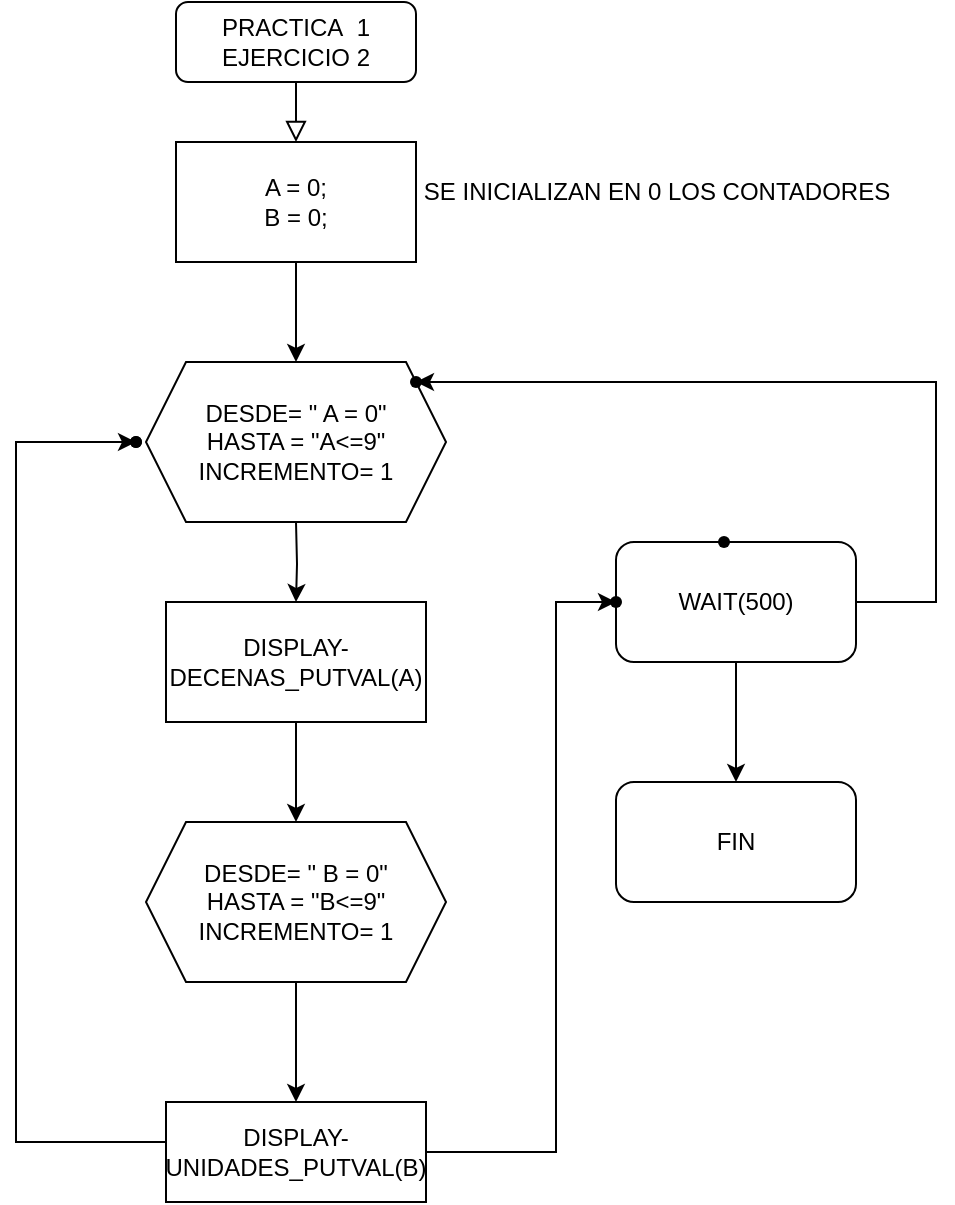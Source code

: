 <mxfile version="20.3.0" type="github">
  <diagram id="C5RBs43oDa-KdzZeNtuy" name="Page-1">
    <mxGraphModel dx="1583" dy="563" grid="1" gridSize="10" guides="1" tooltips="1" connect="1" arrows="1" fold="1" page="1" pageScale="1" pageWidth="827" pageHeight="1169" math="0" shadow="0">
      <root>
        <mxCell id="WIyWlLk6GJQsqaUBKTNV-0" />
        <mxCell id="WIyWlLk6GJQsqaUBKTNV-1" parent="WIyWlLk6GJQsqaUBKTNV-0" />
        <mxCell id="WIyWlLk6GJQsqaUBKTNV-2" value="" style="rounded=0;html=1;jettySize=auto;orthogonalLoop=1;fontSize=11;endArrow=block;endFill=0;endSize=8;strokeWidth=1;shadow=0;labelBackgroundColor=none;edgeStyle=orthogonalEdgeStyle;" parent="WIyWlLk6GJQsqaUBKTNV-1" source="WIyWlLk6GJQsqaUBKTNV-3" edge="1">
          <mxGeometry relative="1" as="geometry">
            <mxPoint x="220" y="130" as="targetPoint" />
          </mxGeometry>
        </mxCell>
        <mxCell id="WIyWlLk6GJQsqaUBKTNV-3" value="PRACTICA&amp;nbsp; 1&lt;br&gt;EJERCICIO 2" style="rounded=1;whiteSpace=wrap;html=1;fontSize=12;glass=0;strokeWidth=1;shadow=0;" parent="WIyWlLk6GJQsqaUBKTNV-1" vertex="1">
          <mxGeometry x="160" y="60" width="120" height="40" as="geometry" />
        </mxCell>
        <mxCell id="qU3WKGa9yfcmntBesCyl-0" value="DESDE= &quot; A = 0&quot;&lt;br&gt;&amp;nbsp;HASTA = &quot;A&amp;lt;=9&quot;&lt;span style=&quot;white-space: pre;&quot;&gt;	&lt;/span&gt;&lt;br&gt;INCREMENTO= 1" style="shape=hexagon;perimeter=hexagonPerimeter2;whiteSpace=wrap;html=1;fixedSize=1;" vertex="1" parent="WIyWlLk6GJQsqaUBKTNV-1">
          <mxGeometry x="145" y="240" width="150" height="80" as="geometry" />
        </mxCell>
        <mxCell id="qU3WKGa9yfcmntBesCyl-7" value="" style="edgeStyle=orthogonalEdgeStyle;rounded=0;orthogonalLoop=1;jettySize=auto;html=1;" edge="1" parent="WIyWlLk6GJQsqaUBKTNV-1" source="qU3WKGa9yfcmntBesCyl-4" target="qU3WKGa9yfcmntBesCyl-0">
          <mxGeometry relative="1" as="geometry" />
        </mxCell>
        <mxCell id="qU3WKGa9yfcmntBesCyl-4" value="A = 0;&lt;br&gt;B = 0;" style="rounded=0;whiteSpace=wrap;html=1;" vertex="1" parent="WIyWlLk6GJQsqaUBKTNV-1">
          <mxGeometry x="160" y="130" width="120" height="60" as="geometry" />
        </mxCell>
        <mxCell id="qU3WKGa9yfcmntBesCyl-5" value="SE INICIALIZAN EN 0 LOS CONTADORES" style="text;html=1;align=center;verticalAlign=middle;resizable=0;points=[];autosize=1;strokeColor=none;fillColor=none;" vertex="1" parent="WIyWlLk6GJQsqaUBKTNV-1">
          <mxGeometry x="275" y="140" width="250" height="30" as="geometry" />
        </mxCell>
        <mxCell id="qU3WKGa9yfcmntBesCyl-25" value="" style="edgeStyle=orthogonalEdgeStyle;rounded=0;orthogonalLoop=1;jettySize=auto;html=1;" edge="1" parent="WIyWlLk6GJQsqaUBKTNV-1" target="qU3WKGa9yfcmntBesCyl-24">
          <mxGeometry relative="1" as="geometry">
            <mxPoint x="500" y="360" as="sourcePoint" />
            <Array as="points">
              <mxPoint x="540" y="360" />
              <mxPoint x="540" y="250" />
            </Array>
          </mxGeometry>
        </mxCell>
        <mxCell id="qU3WKGa9yfcmntBesCyl-24" value="" style="shape=waypoint;sketch=0;size=6;pointerEvents=1;points=[];fillColor=default;resizable=0;rotatable=0;perimeter=centerPerimeter;snapToPoint=1;rounded=1;" vertex="1" parent="WIyWlLk6GJQsqaUBKTNV-1">
          <mxGeometry x="260" y="230" width="40" height="40" as="geometry" />
        </mxCell>
        <mxCell id="qU3WKGa9yfcmntBesCyl-26" value="" style="edgeStyle=orthogonalEdgeStyle;rounded=0;orthogonalLoop=1;jettySize=auto;html=1;" edge="1" parent="WIyWlLk6GJQsqaUBKTNV-1" target="qU3WKGa9yfcmntBesCyl-29">
          <mxGeometry relative="1" as="geometry">
            <mxPoint x="220.0" y="320" as="sourcePoint" />
          </mxGeometry>
        </mxCell>
        <mxCell id="qU3WKGa9yfcmntBesCyl-28" value="" style="edgeStyle=orthogonalEdgeStyle;rounded=0;orthogonalLoop=1;jettySize=auto;html=1;" edge="1" parent="WIyWlLk6GJQsqaUBKTNV-1" source="qU3WKGa9yfcmntBesCyl-29" target="qU3WKGa9yfcmntBesCyl-32">
          <mxGeometry relative="1" as="geometry" />
        </mxCell>
        <mxCell id="qU3WKGa9yfcmntBesCyl-29" value="DISPLAY-DECENAS_PUTVAL(A)" style="rounded=0;whiteSpace=wrap;html=1;" vertex="1" parent="WIyWlLk6GJQsqaUBKTNV-1">
          <mxGeometry x="155" y="360" width="130" height="60" as="geometry" />
        </mxCell>
        <mxCell id="qU3WKGa9yfcmntBesCyl-30" value="" style="shape=waypoint;sketch=0;size=6;pointerEvents=1;points=[];fillColor=default;resizable=0;rotatable=0;perimeter=centerPerimeter;snapToPoint=1;rounded=0;" vertex="1" parent="WIyWlLk6GJQsqaUBKTNV-1">
          <mxGeometry x="120" y="260" width="40" height="40" as="geometry" />
        </mxCell>
        <mxCell id="qU3WKGa9yfcmntBesCyl-31" value="" style="edgeStyle=orthogonalEdgeStyle;rounded=0;orthogonalLoop=1;jettySize=auto;html=1;" edge="1" parent="WIyWlLk6GJQsqaUBKTNV-1" source="qU3WKGa9yfcmntBesCyl-32" target="qU3WKGa9yfcmntBesCyl-34">
          <mxGeometry relative="1" as="geometry" />
        </mxCell>
        <mxCell id="qU3WKGa9yfcmntBesCyl-32" value="DESDE= &quot; B = 0&quot;&lt;br&gt;&amp;nbsp;HASTA = &quot;B&amp;lt;=9&quot;&lt;span style=&quot;white-space: pre;&quot;&gt;	&lt;/span&gt;&lt;br&gt;INCREMENTO= 1" style="shape=hexagon;perimeter=hexagonPerimeter2;whiteSpace=wrap;html=1;fixedSize=1;" vertex="1" parent="WIyWlLk6GJQsqaUBKTNV-1">
          <mxGeometry x="145" y="470" width="150" height="80" as="geometry" />
        </mxCell>
        <mxCell id="qU3WKGa9yfcmntBesCyl-33" value="" style="edgeStyle=orthogonalEdgeStyle;rounded=0;orthogonalLoop=1;jettySize=auto;html=1;" edge="1" parent="WIyWlLk6GJQsqaUBKTNV-1" source="qU3WKGa9yfcmntBesCyl-34" target="qU3WKGa9yfcmntBesCyl-35">
          <mxGeometry relative="1" as="geometry">
            <Array as="points">
              <mxPoint x="80" y="630" />
              <mxPoint x="80" y="280" />
            </Array>
          </mxGeometry>
        </mxCell>
        <mxCell id="qU3WKGa9yfcmntBesCyl-46" value="" style="edgeStyle=orthogonalEdgeStyle;rounded=0;orthogonalLoop=1;jettySize=auto;html=1;" edge="1" parent="WIyWlLk6GJQsqaUBKTNV-1" source="qU3WKGa9yfcmntBesCyl-34" target="qU3WKGa9yfcmntBesCyl-45">
          <mxGeometry relative="1" as="geometry">
            <Array as="points">
              <mxPoint x="350" y="635" />
              <mxPoint x="350" y="360" />
            </Array>
          </mxGeometry>
        </mxCell>
        <mxCell id="qU3WKGa9yfcmntBesCyl-34" value="DISPLAY-UNIDADES_PUTVAL(B)" style="rounded=0;whiteSpace=wrap;html=1;" vertex="1" parent="WIyWlLk6GJQsqaUBKTNV-1">
          <mxGeometry x="155" y="610" width="130" height="50" as="geometry" />
        </mxCell>
        <mxCell id="qU3WKGa9yfcmntBesCyl-35" value="" style="shape=waypoint;sketch=0;size=6;pointerEvents=1;points=[];fillColor=default;resizable=0;rotatable=0;perimeter=centerPerimeter;snapToPoint=1;rounded=0;" vertex="1" parent="WIyWlLk6GJQsqaUBKTNV-1">
          <mxGeometry x="120" y="260" width="40" height="40" as="geometry" />
        </mxCell>
        <mxCell id="qU3WKGa9yfcmntBesCyl-36" value="" style="edgeStyle=orthogonalEdgeStyle;rounded=0;orthogonalLoop=1;jettySize=auto;html=1;" edge="1" parent="WIyWlLk6GJQsqaUBKTNV-1" source="qU3WKGa9yfcmntBesCyl-37" target="qU3WKGa9yfcmntBesCyl-39">
          <mxGeometry relative="1" as="geometry" />
        </mxCell>
        <mxCell id="qU3WKGa9yfcmntBesCyl-37" value="WAIT(500)" style="rounded=1;whiteSpace=wrap;html=1;" vertex="1" parent="WIyWlLk6GJQsqaUBKTNV-1">
          <mxGeometry x="380" y="330" width="120" height="60" as="geometry" />
        </mxCell>
        <mxCell id="qU3WKGa9yfcmntBesCyl-38" value="" style="shape=waypoint;sketch=0;size=6;pointerEvents=1;points=[];fillColor=default;resizable=0;rotatable=0;perimeter=centerPerimeter;snapToPoint=1;" vertex="1" parent="WIyWlLk6GJQsqaUBKTNV-1">
          <mxGeometry x="414" y="310" width="40" height="40" as="geometry" />
        </mxCell>
        <mxCell id="qU3WKGa9yfcmntBesCyl-39" value="FIN" style="rounded=1;whiteSpace=wrap;html=1;" vertex="1" parent="WIyWlLk6GJQsqaUBKTNV-1">
          <mxGeometry x="380" y="450" width="120" height="60" as="geometry" />
        </mxCell>
        <mxCell id="qU3WKGa9yfcmntBesCyl-45" value="" style="shape=waypoint;sketch=0;size=6;pointerEvents=1;points=[];fillColor=default;resizable=0;rotatable=0;perimeter=centerPerimeter;snapToPoint=1;rounded=0;" vertex="1" parent="WIyWlLk6GJQsqaUBKTNV-1">
          <mxGeometry x="360" y="340" width="40" height="40" as="geometry" />
        </mxCell>
      </root>
    </mxGraphModel>
  </diagram>
</mxfile>
